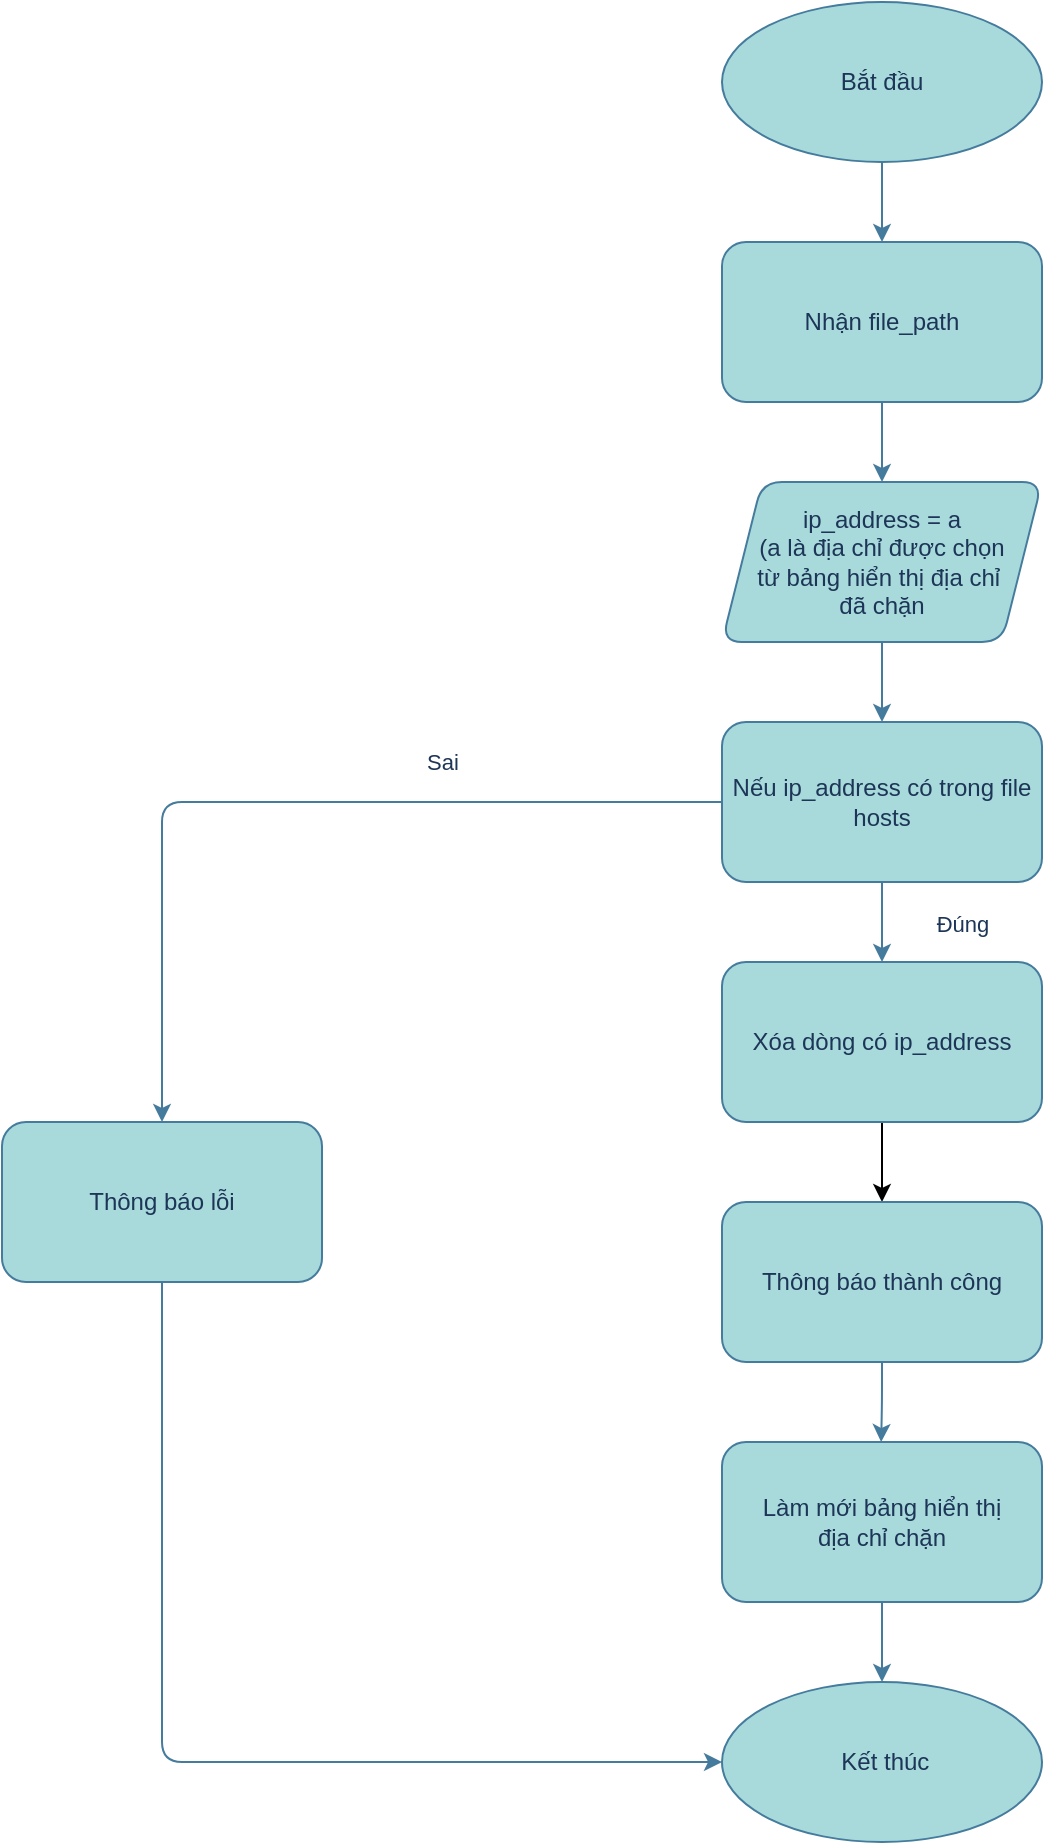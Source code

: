 <mxfile version="22.1.16" type="github">
  <diagram name="Trang-1" id="3MHq3e8uxHSeCojH_CD0">
    <mxGraphModel dx="1598" dy="537" grid="1" gridSize="10" guides="1" tooltips="1" connect="1" arrows="1" fold="1" page="1" pageScale="1" pageWidth="827" pageHeight="1169" math="0" shadow="0">
      <root>
        <mxCell id="0" />
        <mxCell id="1" parent="0" />
        <mxCell id="IOJXYS6W1uLF5T40510P-1" style="edgeStyle=orthogonalEdgeStyle;rounded=1;orthogonalLoop=1;jettySize=auto;html=1;exitX=0.5;exitY=1;exitDx=0;exitDy=0;entryX=0.5;entryY=0;entryDx=0;entryDy=0;labelBackgroundColor=none;strokeColor=#457B9D;fontColor=default;" edge="1" parent="1" source="IOJXYS6W1uLF5T40510P-2" target="IOJXYS6W1uLF5T40510P-27">
          <mxGeometry relative="1" as="geometry" />
        </mxCell>
        <mxCell id="IOJXYS6W1uLF5T40510P-2" value="Bắt đầu" style="ellipse;whiteSpace=wrap;html=1;labelBackgroundColor=none;fillColor=#A8DADC;strokeColor=#457B9D;fontColor=#1D3557;rounded=1;" vertex="1" parent="1">
          <mxGeometry x="280" y="80" width="160" height="80" as="geometry" />
        </mxCell>
        <mxCell id="IOJXYS6W1uLF5T40510P-3" style="edgeStyle=orthogonalEdgeStyle;rounded=1;orthogonalLoop=1;jettySize=auto;html=1;exitX=0.5;exitY=1;exitDx=0;exitDy=0;entryX=0.5;entryY=0;entryDx=0;entryDy=0;labelBackgroundColor=none;strokeColor=#457B9D;fontColor=default;" edge="1" parent="1" source="IOJXYS6W1uLF5T40510P-4" target="IOJXYS6W1uLF5T40510P-18">
          <mxGeometry relative="1" as="geometry" />
        </mxCell>
        <mxCell id="IOJXYS6W1uLF5T40510P-4" value="&lt;font style=&quot;font-size: 12px;&quot;&gt;ip_address = a&lt;br&gt;(a là địa chỉ được chọn&lt;br&gt;từ bảng hiển thị địa chỉ&amp;nbsp;&lt;br&gt;đã chặn&lt;br&gt;&lt;/font&gt;" style="shape=parallelogram;perimeter=parallelogramPerimeter;whiteSpace=wrap;html=1;fixedSize=1;labelBackgroundColor=none;fillColor=#A8DADC;strokeColor=#457B9D;fontColor=#1D3557;rounded=1;" vertex="1" parent="1">
          <mxGeometry x="280" y="320" width="160" height="80" as="geometry" />
        </mxCell>
        <mxCell id="IOJXYS6W1uLF5T40510P-28" style="edgeStyle=orthogonalEdgeStyle;rounded=0;orthogonalLoop=1;jettySize=auto;html=1;exitX=0.5;exitY=1;exitDx=0;exitDy=0;entryX=0.5;entryY=0;entryDx=0;entryDy=0;" edge="1" parent="1" source="IOJXYS6W1uLF5T40510P-11" target="IOJXYS6W1uLF5T40510P-20">
          <mxGeometry relative="1" as="geometry" />
        </mxCell>
        <mxCell id="IOJXYS6W1uLF5T40510P-11" value="Xóa dòng có ip_address" style="rounded=1;whiteSpace=wrap;html=1;labelBackgroundColor=none;fillColor=#A8DADC;strokeColor=#457B9D;fontColor=#1D3557;" vertex="1" parent="1">
          <mxGeometry x="280" y="560" width="160" height="80" as="geometry" />
        </mxCell>
        <mxCell id="IOJXYS6W1uLF5T40510P-14" style="edgeStyle=orthogonalEdgeStyle;rounded=1;orthogonalLoop=1;jettySize=auto;html=1;exitX=0.5;exitY=1;exitDx=0;exitDy=0;entryX=0.5;entryY=0;entryDx=0;entryDy=0;labelBackgroundColor=none;strokeColor=#457B9D;fontColor=default;" edge="1" parent="1" source="IOJXYS6W1uLF5T40510P-18">
          <mxGeometry relative="1" as="geometry">
            <mxPoint x="360" y="560" as="targetPoint" />
          </mxGeometry>
        </mxCell>
        <mxCell id="IOJXYS6W1uLF5T40510P-15" value="Đúng" style="edgeLabel;html=1;align=center;verticalAlign=middle;resizable=0;points=[];labelBackgroundColor=none;fontColor=#1D3557;rounded=1;" vertex="1" connectable="0" parent="IOJXYS6W1uLF5T40510P-14">
          <mxGeometry x="-0.197" y="1" relative="1" as="geometry">
            <mxPoint x="39" y="4" as="offset" />
          </mxGeometry>
        </mxCell>
        <mxCell id="IOJXYS6W1uLF5T40510P-16" style="edgeStyle=orthogonalEdgeStyle;rounded=1;orthogonalLoop=1;jettySize=auto;html=1;exitX=0;exitY=0.5;exitDx=0;exitDy=0;entryX=0.5;entryY=0;entryDx=0;entryDy=0;labelBackgroundColor=none;strokeColor=#457B9D;fontColor=default;" edge="1" parent="1" source="IOJXYS6W1uLF5T40510P-18" target="IOJXYS6W1uLF5T40510P-25">
          <mxGeometry relative="1" as="geometry" />
        </mxCell>
        <mxCell id="IOJXYS6W1uLF5T40510P-17" value="Sai" style="edgeLabel;html=1;align=center;verticalAlign=middle;resizable=0;points=[];labelBackgroundColor=none;fontColor=#1D3557;rounded=1;" vertex="1" connectable="0" parent="IOJXYS6W1uLF5T40510P-16">
          <mxGeometry x="-0.45" y="-1" relative="1" as="geometry">
            <mxPoint x="-19" y="-19" as="offset" />
          </mxGeometry>
        </mxCell>
        <mxCell id="IOJXYS6W1uLF5T40510P-18" value="Nếu ip_address có trong file hosts" style="rounded=1;whiteSpace=wrap;html=1;labelBackgroundColor=none;fillColor=#A8DADC;strokeColor=#457B9D;fontColor=#1D3557;" vertex="1" parent="1">
          <mxGeometry x="280" y="440" width="160" height="80" as="geometry" />
        </mxCell>
        <mxCell id="IOJXYS6W1uLF5T40510P-19" style="edgeStyle=orthogonalEdgeStyle;rounded=1;orthogonalLoop=1;jettySize=auto;html=1;exitX=0.5;exitY=1;exitDx=0;exitDy=0;labelBackgroundColor=none;strokeColor=#457B9D;fontColor=default;" edge="1" parent="1" source="IOJXYS6W1uLF5T40510P-20">
          <mxGeometry relative="1" as="geometry">
            <mxPoint x="359.579" y="800" as="targetPoint" />
          </mxGeometry>
        </mxCell>
        <mxCell id="IOJXYS6W1uLF5T40510P-20" value="Thông báo thành công" style="rounded=1;whiteSpace=wrap;html=1;labelBackgroundColor=none;fillColor=#A8DADC;strokeColor=#457B9D;fontColor=#1D3557;" vertex="1" parent="1">
          <mxGeometry x="280" y="680" width="160" height="80" as="geometry" />
        </mxCell>
        <mxCell id="IOJXYS6W1uLF5T40510P-21" style="edgeStyle=orthogonalEdgeStyle;rounded=1;orthogonalLoop=1;jettySize=auto;html=1;exitX=0.5;exitY=1;exitDx=0;exitDy=0;entryX=0.5;entryY=0;entryDx=0;entryDy=0;labelBackgroundColor=none;strokeColor=#457B9D;fontColor=default;" edge="1" parent="1" source="IOJXYS6W1uLF5T40510P-22" target="IOJXYS6W1uLF5T40510P-23">
          <mxGeometry relative="1" as="geometry" />
        </mxCell>
        <mxCell id="IOJXYS6W1uLF5T40510P-22" value="Làm mới bảng hiển thị &lt;br&gt;địa chỉ chặn" style="rounded=1;whiteSpace=wrap;html=1;labelBackgroundColor=none;fillColor=#A8DADC;strokeColor=#457B9D;fontColor=#1D3557;" vertex="1" parent="1">
          <mxGeometry x="280" y="800" width="160" height="80" as="geometry" />
        </mxCell>
        <mxCell id="IOJXYS6W1uLF5T40510P-23" value="&amp;nbsp;Kết thúc" style="ellipse;whiteSpace=wrap;html=1;labelBackgroundColor=none;fillColor=#A8DADC;strokeColor=#457B9D;fontColor=#1D3557;rounded=1;" vertex="1" parent="1">
          <mxGeometry x="280" y="920" width="160" height="80" as="geometry" />
        </mxCell>
        <mxCell id="IOJXYS6W1uLF5T40510P-24" style="edgeStyle=orthogonalEdgeStyle;rounded=1;orthogonalLoop=1;jettySize=auto;html=1;exitX=0.5;exitY=1;exitDx=0;exitDy=0;entryX=0;entryY=0.5;entryDx=0;entryDy=0;labelBackgroundColor=none;strokeColor=#457B9D;fontColor=default;" edge="1" parent="1" source="IOJXYS6W1uLF5T40510P-25" target="IOJXYS6W1uLF5T40510P-23">
          <mxGeometry relative="1" as="geometry" />
        </mxCell>
        <mxCell id="IOJXYS6W1uLF5T40510P-25" value="Thông báo lỗi" style="rounded=1;whiteSpace=wrap;html=1;labelBackgroundColor=none;fillColor=#A8DADC;strokeColor=#457B9D;fontColor=#1D3557;" vertex="1" parent="1">
          <mxGeometry x="-80" y="640" width="160" height="80" as="geometry" />
        </mxCell>
        <mxCell id="IOJXYS6W1uLF5T40510P-26" style="edgeStyle=orthogonalEdgeStyle;rounded=1;orthogonalLoop=1;jettySize=auto;html=1;exitX=0.5;exitY=1;exitDx=0;exitDy=0;strokeColor=#457B9D;fontColor=#1D3557;fillColor=#A8DADC;" edge="1" parent="1" source="IOJXYS6W1uLF5T40510P-27" target="IOJXYS6W1uLF5T40510P-4">
          <mxGeometry relative="1" as="geometry" />
        </mxCell>
        <mxCell id="IOJXYS6W1uLF5T40510P-27" value="Nhận file_path" style="rounded=1;whiteSpace=wrap;html=1;labelBackgroundColor=none;fillColor=#A8DADC;strokeColor=#457B9D;fontColor=#1D3557;" vertex="1" parent="1">
          <mxGeometry x="280" y="200" width="160" height="80" as="geometry" />
        </mxCell>
      </root>
    </mxGraphModel>
  </diagram>
</mxfile>
